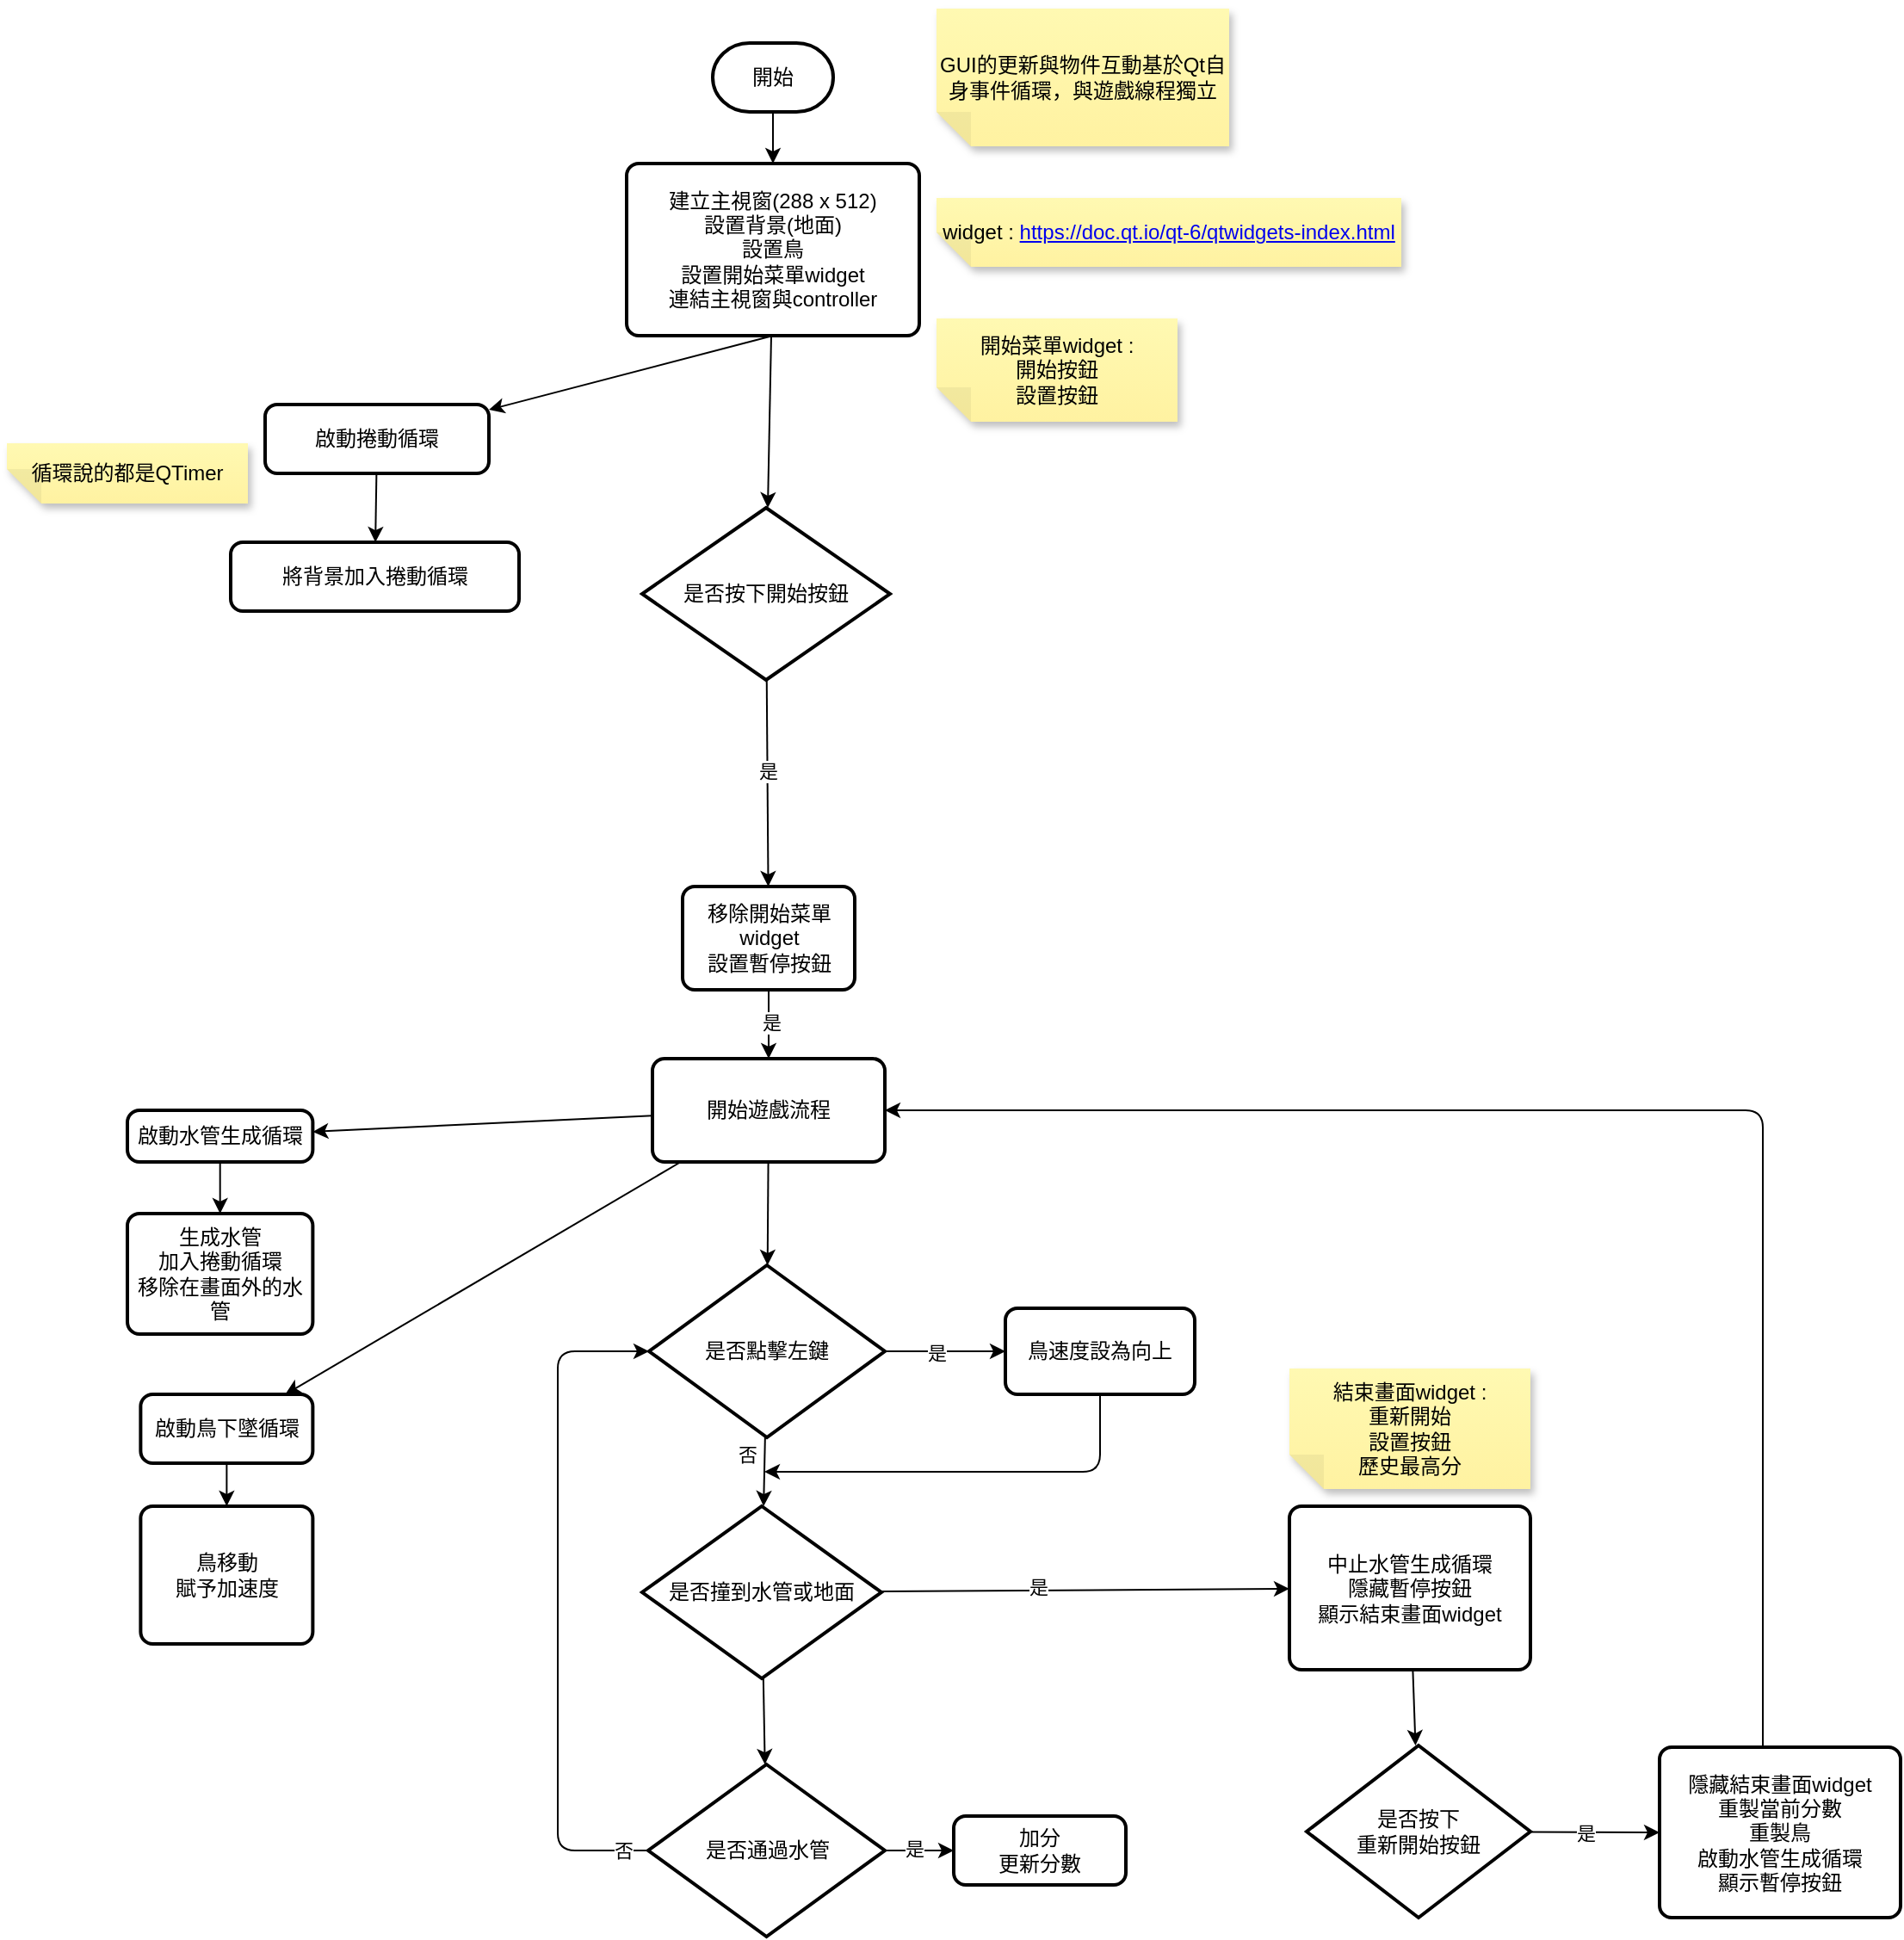 <mxfile>
    <diagram id="K87WTb1zrh2VYzVALosg" name="主線程">
        <mxGraphModel dx="1712" dy="779" grid="1" gridSize="10" guides="1" tooltips="1" connect="1" arrows="1" fold="1" page="1" pageScale="1" pageWidth="827" pageHeight="1169" math="0" shadow="0">
            <root>
                <mxCell id="0"/>
                <mxCell id="1" parent="0"/>
                <mxCell id="5" style="edgeStyle=none;html=1;exitX=0.5;exitY=1;exitDx=0;exitDy=0;exitPerimeter=0;" parent="1" source="2" target="4" edge="1">
                    <mxGeometry relative="1" as="geometry"/>
                </mxCell>
                <mxCell id="2" value="開始" style="strokeWidth=2;html=1;shape=mxgraph.flowchart.terminator;whiteSpace=wrap;" parent="1" vertex="1">
                    <mxGeometry x="320" y="100" width="70" height="40" as="geometry"/>
                </mxCell>
                <mxCell id="7" style="edgeStyle=none;html=1;exitX=0.5;exitY=1;exitDx=0;exitDy=0;" parent="1" source="4" target="6" edge="1">
                    <mxGeometry relative="1" as="geometry"/>
                </mxCell>
                <mxCell id="30" style="edgeStyle=none;html=1;" edge="1" parent="1" source="4" target="9">
                    <mxGeometry relative="1" as="geometry"/>
                </mxCell>
                <mxCell id="4" value="建立主視窗(288 x 512)&lt;div&gt;&lt;font color=&quot;#000000&quot;&gt;設置背景(地面)&lt;/font&gt;&lt;/div&gt;&lt;div&gt;&lt;font color=&quot;#000000&quot;&gt;設置鳥&lt;/font&gt;&lt;/div&gt;&lt;div&gt;&lt;font color=&quot;#000000&quot;&gt;設置開始菜單widget&lt;/font&gt;&lt;/div&gt;&lt;div&gt;連結主視窗與controller&lt;/div&gt;" style="rounded=1;whiteSpace=wrap;html=1;absoluteArcSize=1;arcSize=14;strokeWidth=2;" parent="1" vertex="1">
                    <mxGeometry x="270" y="170" width="170" height="100" as="geometry"/>
                </mxCell>
                <mxCell id="20" style="edgeStyle=none;html=1;" parent="1" source="9" target="G-C8XdgEd5_Qfz3tZdOI-76" edge="1">
                    <mxGeometry relative="1" as="geometry"/>
                </mxCell>
                <mxCell id="27" value="是" style="edgeLabel;html=1;align=center;verticalAlign=middle;resizable=0;points=[];" parent="20" vertex="1" connectable="0">
                    <mxGeometry x="-0.1" y="3" relative="1" as="geometry">
                        <mxPoint x="-3" y="-1" as="offset"/>
                    </mxGeometry>
                </mxCell>
                <mxCell id="9" value="是否按下開始按鈕" style="strokeWidth=2;html=1;shape=mxgraph.flowchart.decision;whiteSpace=wrap;" parent="1" vertex="1">
                    <mxGeometry x="279" y="370" width="144" height="100" as="geometry"/>
                </mxCell>
                <mxCell id="16" value="GUI的更新與物件互動基於Qt自身事件循環，與遊戲線程獨立" style="shape=note;whiteSpace=wrap;html=1;backgroundOutline=1;fontColor=#000000;darkOpacity=0.05;fillColor=#FFF9B2;strokeColor=none;fillStyle=solid;direction=west;gradientDirection=north;gradientColor=#FFF2A1;shadow=1;size=20;pointerEvents=1;" parent="1" vertex="1">
                    <mxGeometry x="450" y="80" width="170" height="80" as="geometry"/>
                </mxCell>
                <mxCell id="G-C8XdgEd5_Qfz3tZdOI-30" style="edgeStyle=none;html=1;" parent="1" source="19" target="G-C8XdgEd5_Qfz3tZdOI-29" edge="1">
                    <mxGeometry relative="1" as="geometry"/>
                </mxCell>
                <mxCell id="G-C8XdgEd5_Qfz3tZdOI-38" style="edgeStyle=none;html=1;" parent="1" source="19" target="G-C8XdgEd5_Qfz3tZdOI-35" edge="1">
                    <mxGeometry relative="1" as="geometry"/>
                </mxCell>
                <mxCell id="G-C8XdgEd5_Qfz3tZdOI-80" style="edgeStyle=none;html=1;" parent="1" source="19" target="G-C8XdgEd5_Qfz3tZdOI-79" edge="1">
                    <mxGeometry relative="1" as="geometry"/>
                </mxCell>
                <mxCell id="19" value="開始遊戲流程" style="rounded=1;whiteSpace=wrap;html=1;absoluteArcSize=1;arcSize=14;strokeWidth=2;" parent="1" vertex="1">
                    <mxGeometry x="285" y="690" width="135" height="60" as="geometry"/>
                </mxCell>
                <mxCell id="21" value="widget :&amp;nbsp;&lt;a href=&quot;https://doc.qt.io/qt-6/qtwidgets-index.html&quot;&gt;https://doc.qt.io/qt-6/qtwidgets-index.html&lt;/a&gt;" style="shape=note;whiteSpace=wrap;html=1;backgroundOutline=1;fontColor=#000000;darkOpacity=0.05;fillColor=#FFF9B2;strokeColor=none;fillStyle=solid;direction=west;gradientDirection=north;gradientColor=#FFF2A1;shadow=1;size=20;pointerEvents=1;" parent="1" vertex="1">
                    <mxGeometry x="450" y="190" width="270" height="40" as="geometry"/>
                </mxCell>
                <mxCell id="G-C8XdgEd5_Qfz3tZdOI-41" style="edgeStyle=none;html=1;" parent="1" source="G-C8XdgEd5_Qfz3tZdOI-35" target="G-C8XdgEd5_Qfz3tZdOI-40" edge="1">
                    <mxGeometry relative="1" as="geometry"/>
                </mxCell>
                <mxCell id="G-C8XdgEd5_Qfz3tZdOI-42" value="是" style="edgeLabel;html=1;align=center;verticalAlign=middle;resizable=0;points=[];" parent="G-C8XdgEd5_Qfz3tZdOI-41" vertex="1" connectable="0">
                    <mxGeometry x="-0.159" y="-1" relative="1" as="geometry">
                        <mxPoint as="offset"/>
                    </mxGeometry>
                </mxCell>
                <mxCell id="G-C8XdgEd5_Qfz3tZdOI-44" style="edgeStyle=none;html=1;" parent="1" source="G-C8XdgEd5_Qfz3tZdOI-35" target="G-C8XdgEd5_Qfz3tZdOI-47" edge="1">
                    <mxGeometry relative="1" as="geometry">
                        <mxPoint x="350" y="950" as="targetPoint"/>
                    </mxGeometry>
                </mxCell>
                <mxCell id="G-C8XdgEd5_Qfz3tZdOI-46" value="否" style="edgeLabel;html=1;align=center;verticalAlign=middle;resizable=0;points=[];" parent="G-C8XdgEd5_Qfz3tZdOI-44" vertex="1" connectable="0">
                    <mxGeometry x="-0.397" y="-3" relative="1" as="geometry">
                        <mxPoint x="-7" y="-2" as="offset"/>
                    </mxGeometry>
                </mxCell>
                <mxCell id="G-C8XdgEd5_Qfz3tZdOI-35" value="是否點擊左鍵" style="strokeWidth=2;html=1;shape=mxgraph.flowchart.decision;whiteSpace=wrap;" parent="1" vertex="1">
                    <mxGeometry x="283" y="810" width="137" height="100" as="geometry"/>
                </mxCell>
                <mxCell id="G-C8XdgEd5_Qfz3tZdOI-45" style="edgeStyle=none;html=1;" parent="1" source="G-C8XdgEd5_Qfz3tZdOI-40" edge="1">
                    <mxGeometry relative="1" as="geometry">
                        <mxPoint x="350" y="930" as="targetPoint"/>
                        <Array as="points">
                            <mxPoint x="545" y="930"/>
                        </Array>
                    </mxGeometry>
                </mxCell>
                <mxCell id="G-C8XdgEd5_Qfz3tZdOI-40" value="鳥&lt;span style=&quot;background-color: transparent;&quot;&gt;速度設為向上&lt;/span&gt;" style="rounded=1;whiteSpace=wrap;html=1;absoluteArcSize=1;arcSize=14;strokeWidth=2;" parent="1" vertex="1">
                    <mxGeometry x="490" y="835" width="110" height="50" as="geometry"/>
                </mxCell>
                <mxCell id="G-C8XdgEd5_Qfz3tZdOI-50" style="edgeStyle=none;html=1;" parent="1" source="G-C8XdgEd5_Qfz3tZdOI-47" target="G-C8XdgEd5_Qfz3tZdOI-49" edge="1">
                    <mxGeometry relative="1" as="geometry"/>
                </mxCell>
                <mxCell id="G-C8XdgEd5_Qfz3tZdOI-51" value="是" style="edgeLabel;html=1;align=center;verticalAlign=middle;resizable=0;points=[];" parent="G-C8XdgEd5_Qfz3tZdOI-50" vertex="1" connectable="0">
                    <mxGeometry x="-0.412" y="4" relative="1" as="geometry">
                        <mxPoint x="21" y="2" as="offset"/>
                    </mxGeometry>
                </mxCell>
                <mxCell id="G-C8XdgEd5_Qfz3tZdOI-54" style="edgeStyle=none;html=1;" parent="1" source="G-C8XdgEd5_Qfz3tZdOI-47" target="G-C8XdgEd5_Qfz3tZdOI-53" edge="1">
                    <mxGeometry relative="1" as="geometry"/>
                </mxCell>
                <mxCell id="G-C8XdgEd5_Qfz3tZdOI-47" value="是否撞到水管或地面" style="strokeWidth=2;html=1;shape=mxgraph.flowchart.decision;whiteSpace=wrap;" parent="1" vertex="1">
                    <mxGeometry x="279" y="950" width="139" height="100" as="geometry"/>
                </mxCell>
                <mxCell id="G-C8XdgEd5_Qfz3tZdOI-69" style="edgeStyle=none;html=1;" parent="1" source="G-C8XdgEd5_Qfz3tZdOI-49" target="G-C8XdgEd5_Qfz3tZdOI-68" edge="1">
                    <mxGeometry relative="1" as="geometry"/>
                </mxCell>
                <mxCell id="G-C8XdgEd5_Qfz3tZdOI-49" value="中止水管生成循環&lt;div&gt;&lt;div&gt;&lt;font color=&quot;#000000&quot;&gt;隱藏暫停按鈕&lt;br&gt;&lt;/font&gt;&lt;div&gt;顯示結束畫面widget&lt;/div&gt;&lt;/div&gt;&lt;/div&gt;" style="rounded=1;whiteSpace=wrap;html=1;absoluteArcSize=1;arcSize=14;strokeWidth=2;" parent="1" vertex="1">
                    <mxGeometry x="655" y="950" width="140" height="95" as="geometry"/>
                </mxCell>
                <mxCell id="G-C8XdgEd5_Qfz3tZdOI-56" style="edgeStyle=none;html=1;" parent="1" source="G-C8XdgEd5_Qfz3tZdOI-53" target="G-C8XdgEd5_Qfz3tZdOI-55" edge="1">
                    <mxGeometry relative="1" as="geometry"/>
                </mxCell>
                <mxCell id="G-C8XdgEd5_Qfz3tZdOI-61" value="是" style="edgeLabel;html=1;align=center;verticalAlign=middle;resizable=0;points=[];" parent="G-C8XdgEd5_Qfz3tZdOI-56" vertex="1" connectable="0">
                    <mxGeometry x="0.097" y="1" relative="1" as="geometry">
                        <mxPoint x="-5" as="offset"/>
                    </mxGeometry>
                </mxCell>
                <mxCell id="G-C8XdgEd5_Qfz3tZdOI-64" style="edgeStyle=elbowEdgeStyle;html=1;" parent="1" source="G-C8XdgEd5_Qfz3tZdOI-53" target="G-C8XdgEd5_Qfz3tZdOI-35" edge="1">
                    <mxGeometry relative="1" as="geometry">
                        <Array as="points">
                            <mxPoint x="230" y="1050"/>
                        </Array>
                    </mxGeometry>
                </mxCell>
                <mxCell id="G-C8XdgEd5_Qfz3tZdOI-67" value="否" style="edgeLabel;html=1;align=center;verticalAlign=middle;resizable=0;points=[];" parent="G-C8XdgEd5_Qfz3tZdOI-64" vertex="1" connectable="0">
                    <mxGeometry x="-0.926" relative="1" as="geometry">
                        <mxPoint as="offset"/>
                    </mxGeometry>
                </mxCell>
                <mxCell id="G-C8XdgEd5_Qfz3tZdOI-53" value="是否通過水管" style="strokeWidth=2;html=1;shape=mxgraph.flowchart.decision;whiteSpace=wrap;" parent="1" vertex="1">
                    <mxGeometry x="282.5" y="1100" width="137.5" height="100" as="geometry"/>
                </mxCell>
                <mxCell id="G-C8XdgEd5_Qfz3tZdOI-55" value="加分&lt;div&gt;更新分數&lt;/div&gt;" style="rounded=1;whiteSpace=wrap;html=1;absoluteArcSize=1;arcSize=14;strokeWidth=2;" parent="1" vertex="1">
                    <mxGeometry x="460" y="1130" width="100" height="40" as="geometry"/>
                </mxCell>
                <mxCell id="G-C8XdgEd5_Qfz3tZdOI-57" value="開始菜單widget :&lt;div&gt;開始按鈕&lt;/div&gt;&lt;div&gt;設置按鈕&lt;/div&gt;" style="shape=note;whiteSpace=wrap;html=1;backgroundOutline=1;fontColor=#000000;darkOpacity=0.05;fillColor=#FFF9B2;strokeColor=none;fillStyle=solid;direction=west;gradientDirection=north;gradientColor=#FFF2A1;shadow=1;size=20;pointerEvents=1;" parent="1" vertex="1">
                    <mxGeometry x="450" y="260" width="140" height="60" as="geometry"/>
                </mxCell>
                <mxCell id="G-C8XdgEd5_Qfz3tZdOI-58" value="結束畫面widget :&lt;div&gt;重新開始&lt;/div&gt;&lt;div&gt;設置按鈕&lt;/div&gt;&lt;div&gt;歷史最高分&lt;/div&gt;" style="shape=note;whiteSpace=wrap;html=1;backgroundOutline=1;fontColor=#000000;darkOpacity=0.05;fillColor=#FFF9B2;strokeColor=none;fillStyle=solid;direction=west;gradientDirection=north;gradientColor=#FFF2A1;shadow=1;size=20;pointerEvents=1;" parent="1" vertex="1">
                    <mxGeometry x="655" y="870" width="140" height="70" as="geometry"/>
                </mxCell>
                <mxCell id="G-C8XdgEd5_Qfz3tZdOI-65" value="" style="group" parent="1" vertex="1" connectable="0">
                    <mxGeometry x="-90" y="310" width="297.5" height="120" as="geometry"/>
                </mxCell>
                <mxCell id="G-C8XdgEd5_Qfz3tZdOI-28" style="edgeStyle=none;html=1;" parent="G-C8XdgEd5_Qfz3tZdOI-65" source="6" target="G-C8XdgEd5_Qfz3tZdOI-27" edge="1">
                    <mxGeometry relative="1" as="geometry"/>
                </mxCell>
                <mxCell id="6" value="啟動&lt;span style=&quot;background-color: transparent;&quot;&gt;捲動循環&lt;/span&gt;" style="rounded=1;whiteSpace=wrap;html=1;absoluteArcSize=1;arcSize=14;strokeWidth=2;" parent="G-C8XdgEd5_Qfz3tZdOI-65" vertex="1">
                    <mxGeometry x="150" width="130" height="40" as="geometry"/>
                </mxCell>
                <mxCell id="G-C8XdgEd5_Qfz3tZdOI-27" value="將背景加入捲動循環" style="rounded=1;whiteSpace=wrap;html=1;absoluteArcSize=1;arcSize=14;strokeWidth=2;" parent="G-C8XdgEd5_Qfz3tZdOI-65" vertex="1">
                    <mxGeometry x="130" y="80" width="167.5" height="40" as="geometry"/>
                </mxCell>
                <mxCell id="G-C8XdgEd5_Qfz3tZdOI-52" value="循環說的都是QTimer" style="shape=note;whiteSpace=wrap;html=1;backgroundOutline=1;fontColor=#000000;darkOpacity=0.05;fillColor=#FFF9B2;strokeColor=none;fillStyle=solid;direction=west;gradientDirection=north;gradientColor=#FFF2A1;shadow=1;size=20;pointerEvents=1;" parent="G-C8XdgEd5_Qfz3tZdOI-65" vertex="1">
                    <mxGeometry y="22.5" width="140" height="35" as="geometry"/>
                </mxCell>
                <mxCell id="G-C8XdgEd5_Qfz3tZdOI-71" style="edgeStyle=none;html=1;entryX=0;entryY=0.5;entryDx=0;entryDy=0;" parent="1" source="G-C8XdgEd5_Qfz3tZdOI-68" target="G-C8XdgEd5_Qfz3tZdOI-70" edge="1">
                    <mxGeometry relative="1" as="geometry"/>
                </mxCell>
                <mxCell id="G-C8XdgEd5_Qfz3tZdOI-72" value="是" style="edgeLabel;html=1;align=center;verticalAlign=middle;resizable=0;points=[];" parent="G-C8XdgEd5_Qfz3tZdOI-71" vertex="1" connectable="0">
                    <mxGeometry x="0.018" y="-4" relative="1" as="geometry">
                        <mxPoint x="-6" y="-4" as="offset"/>
                    </mxGeometry>
                </mxCell>
                <mxCell id="G-C8XdgEd5_Qfz3tZdOI-68" value="是否按下&lt;div&gt;重新開始按鈕&lt;/div&gt;" style="strokeWidth=2;html=1;shape=mxgraph.flowchart.decision;whiteSpace=wrap;" parent="1" vertex="1">
                    <mxGeometry x="665" y="1089" width="130" height="100" as="geometry"/>
                </mxCell>
                <mxCell id="G-C8XdgEd5_Qfz3tZdOI-75" style="edgeStyle=elbowEdgeStyle;html=1;" parent="1" source="G-C8XdgEd5_Qfz3tZdOI-70" target="19" edge="1">
                    <mxGeometry relative="1" as="geometry">
                        <Array as="points">
                            <mxPoint x="930" y="820"/>
                            <mxPoint x="830" y="860"/>
                            <mxPoint x="860" y="860"/>
                        </Array>
                    </mxGeometry>
                </mxCell>
                <mxCell id="G-C8XdgEd5_Qfz3tZdOI-70" value="隱藏結束畫面widget&lt;div&gt;重製當前分數&lt;/div&gt;&lt;div&gt;重製鳥&lt;/div&gt;&lt;div&gt;啟動水管生成循環&lt;/div&gt;&lt;div&gt;顯示暫停按鈕&lt;/div&gt;" style="rounded=1;whiteSpace=wrap;html=1;absoluteArcSize=1;arcSize=14;strokeWidth=2;" parent="1" vertex="1">
                    <mxGeometry x="870" y="1090" width="140" height="99" as="geometry"/>
                </mxCell>
                <mxCell id="G-C8XdgEd5_Qfz3tZdOI-77" style="edgeStyle=none;html=1;" parent="1" source="G-C8XdgEd5_Qfz3tZdOI-76" target="19" edge="1">
                    <mxGeometry relative="1" as="geometry"/>
                </mxCell>
                <mxCell id="G-C8XdgEd5_Qfz3tZdOI-78" value="是" style="edgeLabel;html=1;align=center;verticalAlign=middle;resizable=0;points=[];" parent="G-C8XdgEd5_Qfz3tZdOI-77" vertex="1" connectable="0">
                    <mxGeometry x="-0.05" y="1" relative="1" as="geometry">
                        <mxPoint as="offset"/>
                    </mxGeometry>
                </mxCell>
                <mxCell id="G-C8XdgEd5_Qfz3tZdOI-76" value="&lt;span style=&quot;color: rgb(0, 0, 0);&quot;&gt;移除開始菜單widget&lt;/span&gt;&lt;div&gt;設置暫停按鈕&lt;/div&gt;" style="rounded=1;whiteSpace=wrap;html=1;absoluteArcSize=1;arcSize=14;strokeWidth=2;" parent="1" vertex="1">
                    <mxGeometry x="302.5" y="590" width="100" height="60" as="geometry"/>
                </mxCell>
                <mxCell id="G-C8XdgEd5_Qfz3tZdOI-84" style="edgeStyle=none;html=1;" parent="1" source="G-C8XdgEd5_Qfz3tZdOI-79" target="G-C8XdgEd5_Qfz3tZdOI-82" edge="1">
                    <mxGeometry relative="1" as="geometry"/>
                </mxCell>
                <mxCell id="G-C8XdgEd5_Qfz3tZdOI-79" value="啟動鳥下墜循環" style="rounded=1;whiteSpace=wrap;html=1;absoluteArcSize=1;arcSize=14;strokeWidth=2;" parent="1" vertex="1">
                    <mxGeometry x="-12.31" y="885" width="100" height="40" as="geometry"/>
                </mxCell>
                <mxCell id="G-C8XdgEd5_Qfz3tZdOI-82" value="&lt;span style=&quot;color: rgb(0, 0, 0);&quot;&gt;鳥移動&lt;/span&gt;&lt;div&gt;賦予加速度&lt;/div&gt;" style="rounded=1;whiteSpace=wrap;html=1;absoluteArcSize=1;arcSize=14;strokeWidth=2;" parent="1" vertex="1">
                    <mxGeometry x="-12.31" y="950" width="100" height="80" as="geometry"/>
                </mxCell>
                <mxCell id="G-C8XdgEd5_Qfz3tZdOI-32" style="edgeStyle=none;html=1;" parent="1" source="G-C8XdgEd5_Qfz3tZdOI-29" target="G-C8XdgEd5_Qfz3tZdOI-31" edge="1">
                    <mxGeometry relative="1" as="geometry"/>
                </mxCell>
                <mxCell id="G-C8XdgEd5_Qfz3tZdOI-29" value="啟動水管生成循環" style="rounded=1;whiteSpace=wrap;html=1;absoluteArcSize=1;arcSize=14;strokeWidth=2;" parent="1" vertex="1">
                    <mxGeometry x="-20.001" y="720" width="107.691" height="30" as="geometry"/>
                </mxCell>
                <mxCell id="G-C8XdgEd5_Qfz3tZdOI-31" value="&lt;span style=&quot;color: rgb(0, 0, 0);&quot;&gt;生成水管&lt;/span&gt;&lt;div&gt;加入捲動循環&lt;/div&gt;&lt;div&gt;移除在畫面外的水管&lt;/div&gt;" style="rounded=1;whiteSpace=wrap;html=1;absoluteArcSize=1;arcSize=14;strokeWidth=2;" parent="1" vertex="1">
                    <mxGeometry x="-20.001" y="780" width="107.691" height="70" as="geometry"/>
                </mxCell>
            </root>
        </mxGraphModel>
    </diagram>
</mxfile>
